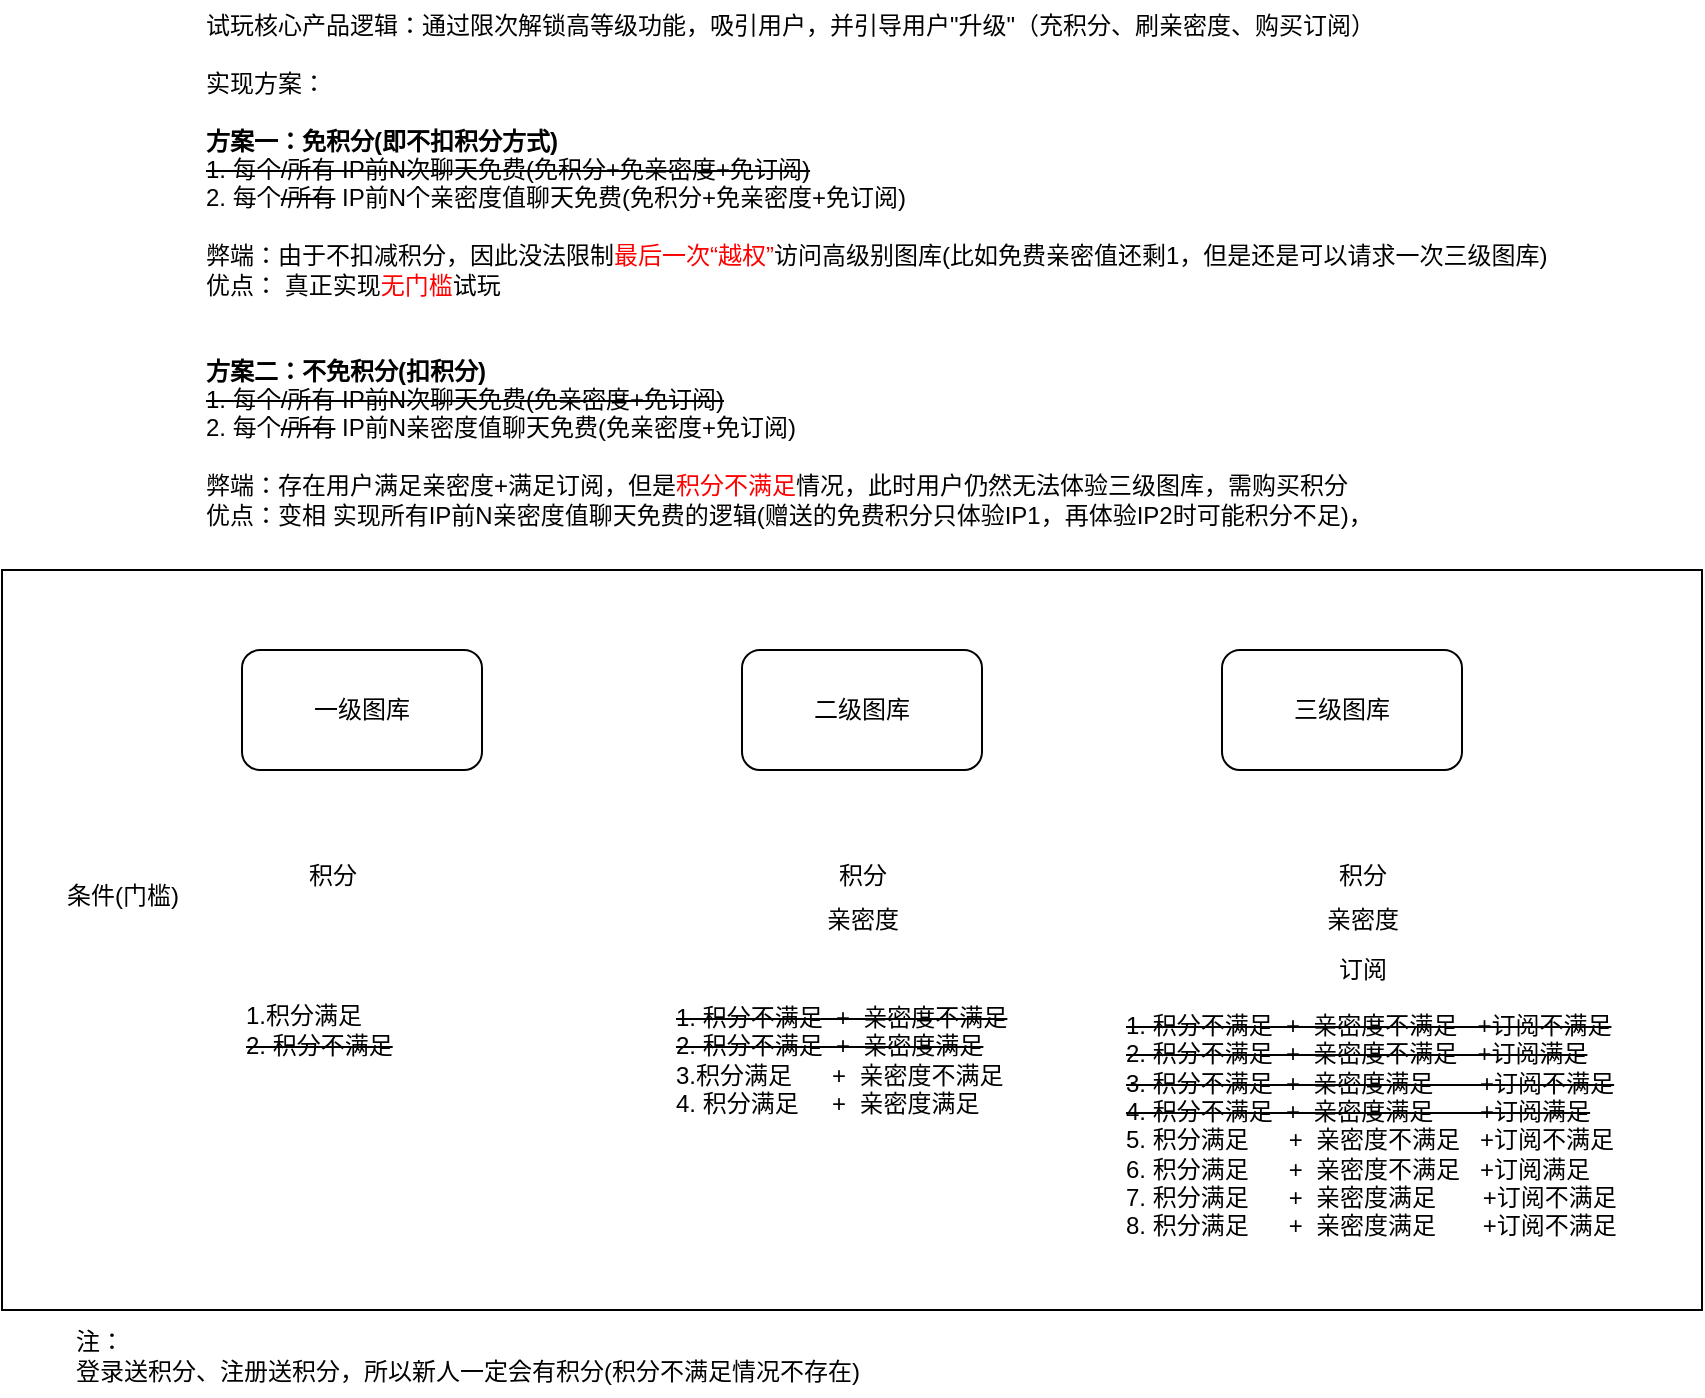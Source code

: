 <mxfile version="24.8.2">
  <diagram name="第 1 页" id="YaMc3kc2zuUj5DlFbjir">
    <mxGraphModel dx="1152" dy="655" grid="1" gridSize="10" guides="1" tooltips="1" connect="1" arrows="1" fold="1" page="1" pageScale="1" pageWidth="827" pageHeight="1169" math="0" shadow="0">
      <root>
        <mxCell id="0" />
        <mxCell id="1" parent="0" />
        <mxCell id="pywPBNRm6cSi4u4aqSp1-105" value="" style="rounded=0;whiteSpace=wrap;html=1;" vertex="1" parent="1">
          <mxGeometry x="10" y="400" width="850" height="370" as="geometry" />
        </mxCell>
        <mxCell id="pywPBNRm6cSi4u4aqSp1-1" value="一级图库" style="rounded=1;whiteSpace=wrap;html=1;" vertex="1" parent="1">
          <mxGeometry x="130" y="440" width="120" height="60" as="geometry" />
        </mxCell>
        <mxCell id="pywPBNRm6cSi4u4aqSp1-2" value="二级图库" style="rounded=1;whiteSpace=wrap;html=1;" vertex="1" parent="1">
          <mxGeometry x="380" y="440" width="120" height="60" as="geometry" />
        </mxCell>
        <mxCell id="pywPBNRm6cSi4u4aqSp1-3" value="三级图库" style="rounded=1;whiteSpace=wrap;html=1;" vertex="1" parent="1">
          <mxGeometry x="620" y="440" width="120" height="60" as="geometry" />
        </mxCell>
        <mxCell id="pywPBNRm6cSi4u4aqSp1-6" value="积分" style="text;html=1;align=center;verticalAlign=middle;resizable=0;points=[];autosize=1;strokeColor=none;fillColor=none;" vertex="1" parent="1">
          <mxGeometry x="150" y="538" width="50" height="30" as="geometry" />
        </mxCell>
        <mxCell id="pywPBNRm6cSi4u4aqSp1-7" value="积分" style="text;html=1;align=center;verticalAlign=middle;resizable=0;points=[];autosize=1;strokeColor=none;fillColor=none;" vertex="1" parent="1">
          <mxGeometry x="415" y="538" width="50" height="30" as="geometry" />
        </mxCell>
        <mxCell id="pywPBNRm6cSi4u4aqSp1-8" value="亲密度" style="text;html=1;align=center;verticalAlign=middle;resizable=0;points=[];autosize=1;strokeColor=none;fillColor=none;" vertex="1" parent="1">
          <mxGeometry x="410" y="560" width="60" height="30" as="geometry" />
        </mxCell>
        <mxCell id="pywPBNRm6cSi4u4aqSp1-9" value="积分" style="text;html=1;align=center;verticalAlign=middle;resizable=0;points=[];autosize=1;strokeColor=none;fillColor=none;" vertex="1" parent="1">
          <mxGeometry x="665" y="538" width="50" height="30" as="geometry" />
        </mxCell>
        <mxCell id="pywPBNRm6cSi4u4aqSp1-10" value="亲密度" style="text;html=1;align=center;verticalAlign=middle;resizable=0;points=[];autosize=1;strokeColor=none;fillColor=none;" vertex="1" parent="1">
          <mxGeometry x="660" y="560" width="60" height="30" as="geometry" />
        </mxCell>
        <mxCell id="pywPBNRm6cSi4u4aqSp1-11" value="订阅" style="text;html=1;align=center;verticalAlign=middle;resizable=0;points=[];autosize=1;strokeColor=none;fillColor=none;" vertex="1" parent="1">
          <mxGeometry x="665" y="585" width="50" height="30" as="geometry" />
        </mxCell>
        <mxCell id="pywPBNRm6cSi4u4aqSp1-12" value="试玩核心产品逻辑：通过限次解锁高等级功能，吸引用户，并引导用户&quot;升级&quot;（充积分、刷亲密度、购买订阅）&lt;div&gt;&lt;br&gt;&lt;/div&gt;&lt;div&gt;实现方案：&lt;/div&gt;&lt;div&gt;&lt;br&gt;&lt;/div&gt;&lt;div&gt;&lt;b&gt;方案一：免积分(即不扣积分方式)&lt;/b&gt;&lt;/div&gt;&lt;div&gt;&lt;strike&gt;1. 每个/所有 IP前N次聊天免费(免积分+免亲密度+免订阅)&lt;/strike&gt;&lt;/div&gt;&lt;div&gt;2. 每个&lt;strike&gt;/所有&lt;/strike&gt; IP前N个亲密度值聊天免费(免积分+免亲密度+免订阅)&lt;/div&gt;&lt;div&gt;&lt;br&gt;&lt;/div&gt;&lt;div&gt;弊端：由于不扣减积分，因此没法限制&lt;font color=&quot;#ff0000&quot;&gt;最后一次“越权”&lt;/font&gt;访问高级别图库(比如免费亲密值还剩1，但是还是可以请求一次三级图库)&lt;/div&gt;&lt;div&gt;优点： 真正实现&lt;font color=&quot;#ff0000&quot;&gt;无门槛&lt;/font&gt;试玩&lt;/div&gt;&lt;div&gt;&lt;br&gt;&lt;/div&gt;&lt;div&gt;&lt;br&gt;&lt;/div&gt;&lt;div&gt;&lt;b&gt;方案二：不免积分(扣积分)&lt;/b&gt;&lt;/div&gt;&lt;div&gt;&lt;div&gt;&lt;strike&gt;1. 每个/所有 IP前N次聊天免费(免亲密度+免订阅)&lt;/strike&gt;&lt;/div&gt;&lt;div&gt;2. 每个&lt;strike&gt;/所有&lt;/strike&gt; IP前N亲密度值聊天免费(免亲密度+免订阅)&lt;/div&gt;&lt;/div&gt;&lt;div&gt;&lt;br&gt;&lt;/div&gt;&lt;div&gt;弊端：存在用户满足亲密度+满足订阅，但是&lt;font color=&quot;#ff0000&quot;&gt;积分不满足&lt;/font&gt;情况，此时用户仍然无法体验三级图库，需购买积分&lt;/div&gt;&lt;div&gt;优点：变相 实现所有IP前N亲密度值聊天免费的逻辑(赠送的免费积分只体验IP1，再体验IP2时可能积分不足)，&lt;/div&gt;" style="text;html=1;align=left;verticalAlign=middle;resizable=0;points=[];autosize=1;strokeColor=none;fillColor=none;" vertex="1" parent="1">
          <mxGeometry x="110" y="115" width="690" height="270" as="geometry" />
        </mxCell>
        <mxCell id="pywPBNRm6cSi4u4aqSp1-100" value="条件(门槛)" style="text;html=1;align=center;verticalAlign=middle;resizable=0;points=[];autosize=1;strokeColor=none;fillColor=none;" vertex="1" parent="1">
          <mxGeometry x="30" y="548" width="80" height="30" as="geometry" />
        </mxCell>
        <mxCell id="pywPBNRm6cSi4u4aqSp1-101" value="1.积分满足&lt;div&gt;&lt;strike&gt;2. 积分不满足&lt;/strike&gt;&lt;/div&gt;" style="text;html=1;align=left;verticalAlign=middle;resizable=0;points=[];autosize=1;strokeColor=none;fillColor=none;" vertex="1" parent="1">
          <mxGeometry x="130" y="610" width="100" height="40" as="geometry" />
        </mxCell>
        <mxCell id="pywPBNRm6cSi4u4aqSp1-102" value="&lt;strike&gt;1. 积分不满足&amp;nbsp; +&amp;nbsp; 亲密度不满足&lt;/strike&gt;&lt;div&gt;&lt;strike&gt;2. 积分不满足&amp;nbsp; +&amp;nbsp; 亲密度满足&lt;/strike&gt;&lt;/div&gt;&lt;div&gt;3.积分满足&amp;nbsp; &amp;nbsp; &amp;nbsp; +&amp;nbsp; 亲密度不满足&lt;/div&gt;&lt;div&gt;4. 积分满足&amp;nbsp; &amp;nbsp; &amp;nbsp;+&amp;nbsp; 亲密度满足&lt;/div&gt;" style="text;html=1;align=left;verticalAlign=middle;resizable=0;points=[];autosize=1;strokeColor=none;fillColor=none;" vertex="1" parent="1">
          <mxGeometry x="345" y="610" width="190" height="70" as="geometry" />
        </mxCell>
        <mxCell id="pywPBNRm6cSi4u4aqSp1-103" value="&lt;strike&gt;1. 积分不满足&amp;nbsp; +&amp;nbsp; 亲密度不满足&amp;nbsp; &amp;nbsp;+订阅不满足&lt;/strike&gt;&lt;div&gt;&lt;strike&gt;2. 积分不满足&amp;nbsp; +&amp;nbsp; 亲密度不满足&amp;nbsp; &amp;nbsp;+订阅满足&lt;/strike&gt;&lt;/div&gt;&lt;div&gt;&lt;strike&gt;3. 积分不满足&amp;nbsp; +&amp;nbsp; 亲密度满足&amp;nbsp; &amp;nbsp; &amp;nbsp; &amp;nbsp;+订阅不满足&lt;/strike&gt;&lt;/div&gt;&lt;div&gt;&lt;strike&gt;4. 积分不满足&amp;nbsp; +&amp;nbsp; 亲密度满足&amp;nbsp; &amp;nbsp; &amp;nbsp; &amp;nbsp;+订阅满足&lt;/strike&gt;&lt;/div&gt;&lt;div&gt;5. 积分满足&amp;nbsp; &amp;nbsp; &amp;nbsp; +&amp;nbsp; 亲密度不满足&amp;nbsp; &amp;nbsp;+订阅不满足&lt;/div&gt;&lt;div&gt;6. 积分满足&amp;nbsp; &amp;nbsp; &amp;nbsp; +&amp;nbsp; 亲密度不满足&amp;nbsp; &amp;nbsp;+订阅满足&lt;/div&gt;&lt;div&gt;7. 积分满足&amp;nbsp; &amp;nbsp; &amp;nbsp; +&amp;nbsp; 亲密度满足&amp;nbsp; &amp;nbsp; &amp;nbsp; &amp;nbsp;+订阅不满足&lt;/div&gt;&lt;div&gt;8. 积分满足&amp;nbsp; &amp;nbsp; &amp;nbsp; +&amp;nbsp; 亲密度满足&amp;nbsp; &amp;nbsp; &amp;nbsp; &amp;nbsp;+订阅不满足&lt;/div&gt;&lt;div&gt;&lt;br&gt;&lt;/div&gt;" style="text;html=1;align=left;verticalAlign=middle;resizable=0;points=[];autosize=1;strokeColor=none;fillColor=none;" vertex="1" parent="1">
          <mxGeometry x="570" y="615" width="270" height="140" as="geometry" />
        </mxCell>
        <mxCell id="pywPBNRm6cSi4u4aqSp1-104" value="注：&lt;div&gt;登录送积分、注册送积分，所以新人一定会有积分(积分不满足情况不存在)&lt;/div&gt;" style="text;html=1;align=left;verticalAlign=middle;resizable=0;points=[];autosize=1;strokeColor=none;fillColor=none;" vertex="1" parent="1">
          <mxGeometry x="45" y="773" width="420" height="40" as="geometry" />
        </mxCell>
      </root>
    </mxGraphModel>
  </diagram>
</mxfile>
